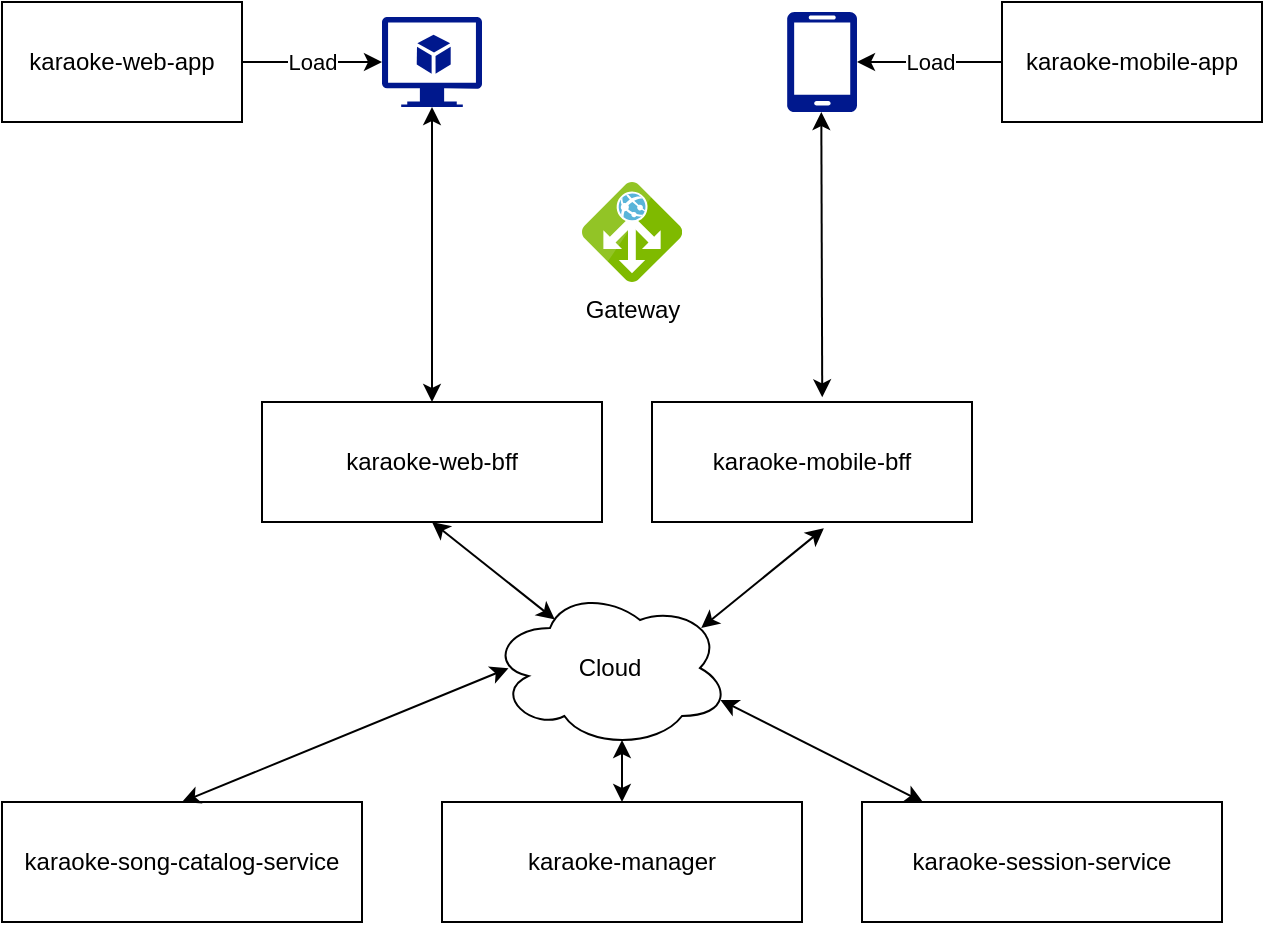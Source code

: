 <mxfile version="27.1.6">
  <diagram name="Página-1" id="JX8rJXF7wh8J5So9Frel">
    <mxGraphModel dx="707" dy="523" grid="1" gridSize="10" guides="1" tooltips="1" connect="1" arrows="1" fold="1" page="1" pageScale="1" pageWidth="827" pageHeight="1169" math="0" shadow="0">
      <root>
        <mxCell id="0" />
        <mxCell id="1" parent="0" />
        <mxCell id="a4TKVZqR3TsQB03q37aO-2" value="karaoke-manager" style="rounded=0;whiteSpace=wrap;html=1;" parent="1" vertex="1">
          <mxGeometry x="400" y="520" width="180" height="60" as="geometry" />
        </mxCell>
        <mxCell id="a4TKVZqR3TsQB03q37aO-3" value="karaoke-session-service" style="rounded=0;whiteSpace=wrap;html=1;" parent="1" vertex="1">
          <mxGeometry x="610" y="520" width="180" height="60" as="geometry" />
        </mxCell>
        <mxCell id="a4TKVZqR3TsQB03q37aO-4" value="karaoke-song-catalog-service" style="rounded=0;whiteSpace=wrap;html=1;" parent="1" vertex="1">
          <mxGeometry x="180" y="520" width="180" height="60" as="geometry" />
        </mxCell>
        <mxCell id="a4TKVZqR3TsQB03q37aO-5" value="karaoke-mobile-bff" style="rounded=0;whiteSpace=wrap;html=1;" parent="1" vertex="1">
          <mxGeometry x="505" y="320" width="160" height="60" as="geometry" />
        </mxCell>
        <mxCell id="a4TKVZqR3TsQB03q37aO-6" value="karaoke-web-bff" style="rounded=0;whiteSpace=wrap;html=1;" parent="1" vertex="1">
          <mxGeometry x="310" y="320" width="170" height="60" as="geometry" />
        </mxCell>
        <mxCell id="a4TKVZqR3TsQB03q37aO-7" value="karaoke-web-app" style="rounded=0;whiteSpace=wrap;html=1;" parent="1" vertex="1">
          <mxGeometry x="180" y="120" width="120" height="60" as="geometry" />
        </mxCell>
        <mxCell id="a4TKVZqR3TsQB03q37aO-8" value="karaoke-mobile-app" style="rounded=0;whiteSpace=wrap;html=1;" parent="1" vertex="1">
          <mxGeometry x="680" y="120" width="130" height="60" as="geometry" />
        </mxCell>
        <mxCell id="a4TKVZqR3TsQB03q37aO-12" value="" style="sketch=0;aspect=fixed;pointerEvents=1;shadow=0;dashed=0;html=1;strokeColor=none;labelPosition=center;verticalLabelPosition=bottom;verticalAlign=top;align=center;fillColor=#00188D;shape=mxgraph.azure.mobile" parent="1" vertex="1">
          <mxGeometry x="572.5" y="125" width="35" height="50" as="geometry" />
        </mxCell>
        <mxCell id="a4TKVZqR3TsQB03q37aO-13" value="" style="sketch=0;aspect=fixed;pointerEvents=1;shadow=0;dashed=0;html=1;strokeColor=none;labelPosition=center;verticalLabelPosition=bottom;verticalAlign=top;align=center;fillColor=#00188D;shape=mxgraph.azure.virtual_machine_feature" parent="1" vertex="1">
          <mxGeometry x="370" y="127.5" width="50" height="45" as="geometry" />
        </mxCell>
        <mxCell id="a4TKVZqR3TsQB03q37aO-14" value="" style="endArrow=classic;startArrow=classic;html=1;rounded=0;exitX=0.5;exitY=0;exitDx=0;exitDy=0;entryX=0.5;entryY=1;entryDx=0;entryDy=0;entryPerimeter=0;" parent="1" source="a4TKVZqR3TsQB03q37aO-6" target="a4TKVZqR3TsQB03q37aO-13" edge="1">
          <mxGeometry width="50" height="50" relative="1" as="geometry">
            <mxPoint x="414" y="340" as="sourcePoint" />
            <mxPoint x="464" y="290" as="targetPoint" />
          </mxGeometry>
        </mxCell>
        <mxCell id="a4TKVZqR3TsQB03q37aO-15" value="" style="endArrow=classic;startArrow=classic;html=1;rounded=0;entryX=0.49;entryY=1;entryDx=0;entryDy=0;entryPerimeter=0;exitX=0.532;exitY=-0.039;exitDx=0;exitDy=0;exitPerimeter=0;" parent="1" source="a4TKVZqR3TsQB03q37aO-5" target="a4TKVZqR3TsQB03q37aO-12" edge="1">
          <mxGeometry width="50" height="50" relative="1" as="geometry">
            <mxPoint x="600" y="310" as="sourcePoint" />
            <mxPoint x="589.66" y="243" as="targetPoint" />
          </mxGeometry>
        </mxCell>
        <mxCell id="a4TKVZqR3TsQB03q37aO-16" value="Load" style="endArrow=classic;html=1;rounded=0;exitX=1;exitY=0.5;exitDx=0;exitDy=0;entryX=0;entryY=0.5;entryDx=0;entryDy=0;entryPerimeter=0;" parent="1" source="a4TKVZqR3TsQB03q37aO-7" target="a4TKVZqR3TsQB03q37aO-13" edge="1">
          <mxGeometry width="50" height="50" relative="1" as="geometry">
            <mxPoint x="330" y="160" as="sourcePoint" />
            <mxPoint x="380" y="110" as="targetPoint" />
          </mxGeometry>
        </mxCell>
        <mxCell id="a4TKVZqR3TsQB03q37aO-17" value="Load" style="endArrow=classic;html=1;rounded=0;exitX=0;exitY=0.5;exitDx=0;exitDy=0;entryX=1;entryY=0.5;entryDx=0;entryDy=0;entryPerimeter=0;" parent="1" source="a4TKVZqR3TsQB03q37aO-8" target="a4TKVZqR3TsQB03q37aO-12" edge="1">
          <mxGeometry width="50" height="50" relative="1" as="geometry">
            <mxPoint x="620" y="250" as="sourcePoint" />
            <mxPoint x="620" y="170" as="targetPoint" />
          </mxGeometry>
        </mxCell>
        <mxCell id="a4TKVZqR3TsQB03q37aO-19" value="Cloud" style="ellipse;shape=cloud;whiteSpace=wrap;html=1;" parent="1" vertex="1">
          <mxGeometry x="424" y="413" width="120" height="80" as="geometry" />
        </mxCell>
        <mxCell id="a4TKVZqR3TsQB03q37aO-21" value="" style="endArrow=classic;startArrow=classic;html=1;rounded=0;exitX=0.5;exitY=0;exitDx=0;exitDy=0;entryX=0.077;entryY=0.501;entryDx=0;entryDy=0;entryPerimeter=0;" parent="1" source="a4TKVZqR3TsQB03q37aO-4" target="a4TKVZqR3TsQB03q37aO-19" edge="1">
          <mxGeometry width="50" height="50" relative="1" as="geometry">
            <mxPoint x="290" y="490" as="sourcePoint" />
            <mxPoint x="340" y="440" as="targetPoint" />
          </mxGeometry>
        </mxCell>
        <mxCell id="a4TKVZqR3TsQB03q37aO-22" value="" style="endArrow=classic;startArrow=classic;html=1;rounded=0;exitX=0.5;exitY=0;exitDx=0;exitDy=0;entryX=0.55;entryY=0.95;entryDx=0;entryDy=0;entryPerimeter=0;" parent="1" source="a4TKVZqR3TsQB03q37aO-2" target="a4TKVZqR3TsQB03q37aO-19" edge="1">
          <mxGeometry width="50" height="50" relative="1" as="geometry">
            <mxPoint x="400" y="540" as="sourcePoint" />
            <mxPoint x="569" y="470" as="targetPoint" />
          </mxGeometry>
        </mxCell>
        <mxCell id="a4TKVZqR3TsQB03q37aO-23" value="" style="endArrow=classic;startArrow=classic;html=1;rounded=0;entryX=0.96;entryY=0.7;entryDx=0;entryDy=0;entryPerimeter=0;" parent="1" source="a4TKVZqR3TsQB03q37aO-3" target="a4TKVZqR3TsQB03q37aO-19" edge="1">
          <mxGeometry width="50" height="50" relative="1" as="geometry">
            <mxPoint x="550" y="560" as="sourcePoint" />
            <mxPoint x="719" y="490" as="targetPoint" />
          </mxGeometry>
        </mxCell>
        <mxCell id="a4TKVZqR3TsQB03q37aO-24" value="" style="endArrow=classic;startArrow=classic;html=1;rounded=0;exitX=0.88;exitY=0.25;exitDx=0;exitDy=0;entryX=0.537;entryY=1.053;entryDx=0;entryDy=0;entryPerimeter=0;exitPerimeter=0;" parent="1" source="a4TKVZqR3TsQB03q37aO-19" target="a4TKVZqR3TsQB03q37aO-5" edge="1">
          <mxGeometry width="50" height="50" relative="1" as="geometry">
            <mxPoint x="570" y="500" as="sourcePoint" />
            <mxPoint x="739" y="430" as="targetPoint" />
          </mxGeometry>
        </mxCell>
        <mxCell id="a4TKVZqR3TsQB03q37aO-25" value="" style="endArrow=classic;startArrow=classic;html=1;rounded=0;exitX=0.27;exitY=0.197;exitDx=0;exitDy=0;entryX=0.5;entryY=1;entryDx=0;entryDy=0;exitPerimeter=0;" parent="1" source="a4TKVZqR3TsQB03q37aO-19" target="a4TKVZqR3TsQB03q37aO-6" edge="1">
          <mxGeometry width="50" height="50" relative="1" as="geometry">
            <mxPoint x="690" y="490" as="sourcePoint" />
            <mxPoint x="859" y="420" as="targetPoint" />
          </mxGeometry>
        </mxCell>
        <mxCell id="XcKDZMyEyWDjwfEUV3Ic-2" value="Gateway" style="image;sketch=0;aspect=fixed;html=1;points=[];align=center;fontSize=12;image=img/lib/mscae/Application_Gateway.svg;" vertex="1" parent="1">
          <mxGeometry x="470" y="210" width="50" height="50" as="geometry" />
        </mxCell>
      </root>
    </mxGraphModel>
  </diagram>
</mxfile>
